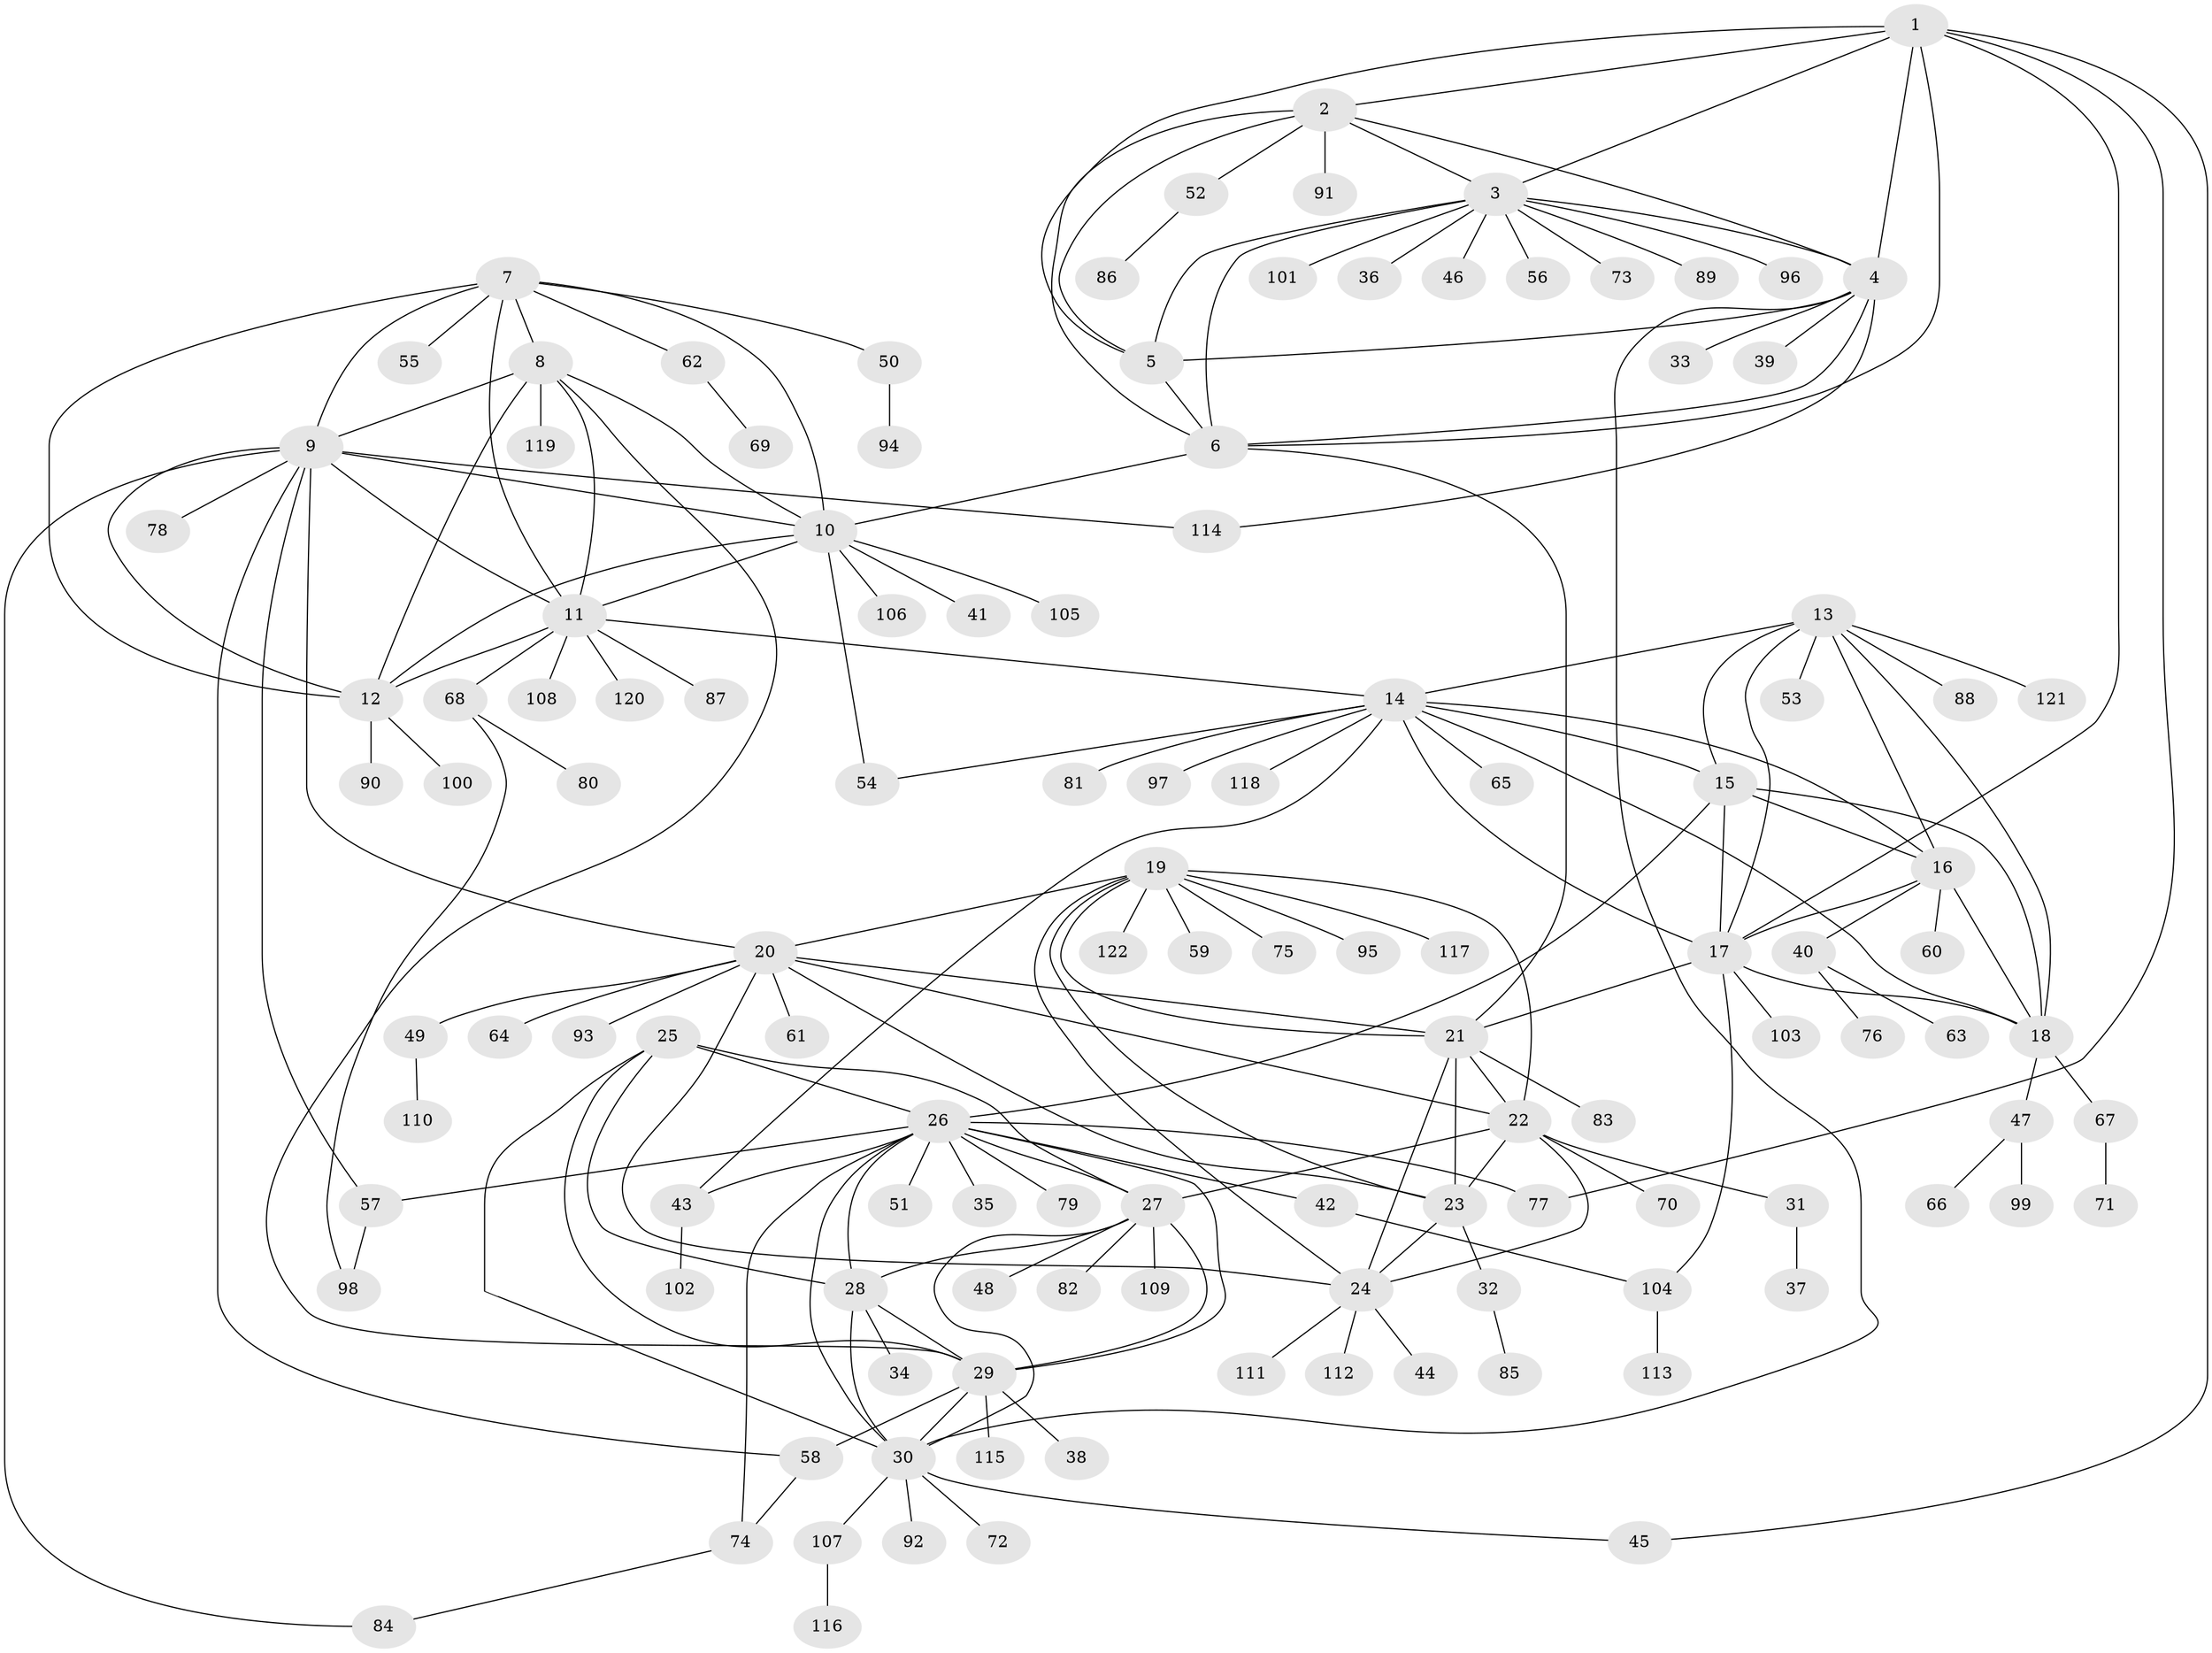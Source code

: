// Generated by graph-tools (version 1.1) at 2025/50/03/09/25 03:50:31]
// undirected, 122 vertices, 188 edges
graph export_dot {
graph [start="1"]
  node [color=gray90,style=filled];
  1;
  2;
  3;
  4;
  5;
  6;
  7;
  8;
  9;
  10;
  11;
  12;
  13;
  14;
  15;
  16;
  17;
  18;
  19;
  20;
  21;
  22;
  23;
  24;
  25;
  26;
  27;
  28;
  29;
  30;
  31;
  32;
  33;
  34;
  35;
  36;
  37;
  38;
  39;
  40;
  41;
  42;
  43;
  44;
  45;
  46;
  47;
  48;
  49;
  50;
  51;
  52;
  53;
  54;
  55;
  56;
  57;
  58;
  59;
  60;
  61;
  62;
  63;
  64;
  65;
  66;
  67;
  68;
  69;
  70;
  71;
  72;
  73;
  74;
  75;
  76;
  77;
  78;
  79;
  80;
  81;
  82;
  83;
  84;
  85;
  86;
  87;
  88;
  89;
  90;
  91;
  92;
  93;
  94;
  95;
  96;
  97;
  98;
  99;
  100;
  101;
  102;
  103;
  104;
  105;
  106;
  107;
  108;
  109;
  110;
  111;
  112;
  113;
  114;
  115;
  116;
  117;
  118;
  119;
  120;
  121;
  122;
  1 -- 2;
  1 -- 3;
  1 -- 4;
  1 -- 5;
  1 -- 6;
  1 -- 17;
  1 -- 45;
  1 -- 77;
  2 -- 3;
  2 -- 4;
  2 -- 5;
  2 -- 6;
  2 -- 52;
  2 -- 91;
  3 -- 4;
  3 -- 5;
  3 -- 6;
  3 -- 36;
  3 -- 46;
  3 -- 56;
  3 -- 73;
  3 -- 89;
  3 -- 96;
  3 -- 101;
  4 -- 5;
  4 -- 6;
  4 -- 30;
  4 -- 33;
  4 -- 39;
  4 -- 114;
  5 -- 6;
  6 -- 10;
  6 -- 21;
  7 -- 8;
  7 -- 9;
  7 -- 10;
  7 -- 11;
  7 -- 12;
  7 -- 50;
  7 -- 55;
  7 -- 62;
  8 -- 9;
  8 -- 10;
  8 -- 11;
  8 -- 12;
  8 -- 29;
  8 -- 119;
  9 -- 10;
  9 -- 11;
  9 -- 12;
  9 -- 20;
  9 -- 57;
  9 -- 58;
  9 -- 78;
  9 -- 84;
  9 -- 114;
  10 -- 11;
  10 -- 12;
  10 -- 41;
  10 -- 54;
  10 -- 105;
  10 -- 106;
  11 -- 12;
  11 -- 14;
  11 -- 68;
  11 -- 87;
  11 -- 108;
  11 -- 120;
  12 -- 90;
  12 -- 100;
  13 -- 14;
  13 -- 15;
  13 -- 16;
  13 -- 17;
  13 -- 18;
  13 -- 53;
  13 -- 88;
  13 -- 121;
  14 -- 15;
  14 -- 16;
  14 -- 17;
  14 -- 18;
  14 -- 43;
  14 -- 54;
  14 -- 65;
  14 -- 81;
  14 -- 97;
  14 -- 118;
  15 -- 16;
  15 -- 17;
  15 -- 18;
  15 -- 26;
  16 -- 17;
  16 -- 18;
  16 -- 40;
  16 -- 60;
  17 -- 18;
  17 -- 21;
  17 -- 103;
  17 -- 104;
  18 -- 47;
  18 -- 67;
  19 -- 20;
  19 -- 21;
  19 -- 22;
  19 -- 23;
  19 -- 24;
  19 -- 59;
  19 -- 75;
  19 -- 95;
  19 -- 117;
  19 -- 122;
  20 -- 21;
  20 -- 22;
  20 -- 23;
  20 -- 24;
  20 -- 49;
  20 -- 61;
  20 -- 64;
  20 -- 93;
  21 -- 22;
  21 -- 23;
  21 -- 24;
  21 -- 83;
  22 -- 23;
  22 -- 24;
  22 -- 27;
  22 -- 31;
  22 -- 70;
  23 -- 24;
  23 -- 32;
  24 -- 44;
  24 -- 111;
  24 -- 112;
  25 -- 26;
  25 -- 27;
  25 -- 28;
  25 -- 29;
  25 -- 30;
  26 -- 27;
  26 -- 28;
  26 -- 29;
  26 -- 30;
  26 -- 35;
  26 -- 42;
  26 -- 43;
  26 -- 51;
  26 -- 57;
  26 -- 74;
  26 -- 77;
  26 -- 79;
  27 -- 28;
  27 -- 29;
  27 -- 30;
  27 -- 48;
  27 -- 82;
  27 -- 109;
  28 -- 29;
  28 -- 30;
  28 -- 34;
  29 -- 30;
  29 -- 38;
  29 -- 58;
  29 -- 115;
  30 -- 45;
  30 -- 72;
  30 -- 92;
  30 -- 107;
  31 -- 37;
  32 -- 85;
  40 -- 63;
  40 -- 76;
  42 -- 104;
  43 -- 102;
  47 -- 66;
  47 -- 99;
  49 -- 110;
  50 -- 94;
  52 -- 86;
  57 -- 98;
  58 -- 74;
  62 -- 69;
  67 -- 71;
  68 -- 80;
  68 -- 98;
  74 -- 84;
  104 -- 113;
  107 -- 116;
}
